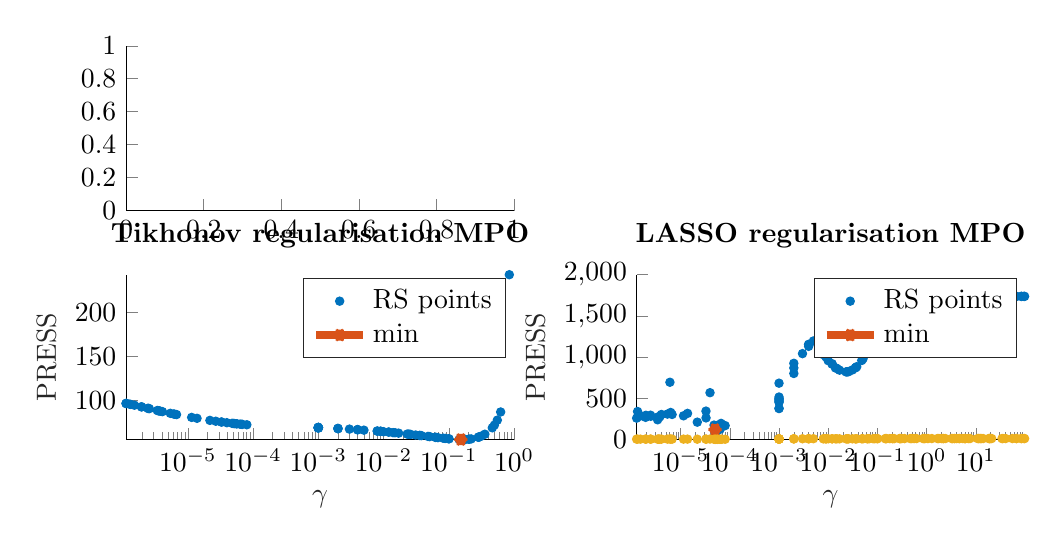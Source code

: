 % This file was created by matlab2tikz.
%
\definecolor{mycolor1}{rgb}{0.0,0.447,0.741}%
\definecolor{mycolor2}{rgb}{0.85,0.325,0.098}%
\definecolor{mycolor3}{rgb}{0.929,0.694,0.125}%
%
\begin{tikzpicture}

\begin{axis}[%
width=4.927cm,
height=2.093cm,
at={(0cm,2.907cm)},
scale only axis,
xmin=0,
xmax=1,
ymin=0,
ymax=1,
axis background/.style={fill=white},
axis x line*=bottom,
axis y line*=left,
legend style={legend cell align=left, align=left, draw=white!15!black}
]
\end{axis}

\begin{axis}[%
width=4.927cm,
height=2.093cm,
at={(0cm,0cm)},
scale only axis,
xmode=log,
xmin=1.132e-06,
xmax=1,
xminorticks=true,
xlabel style={font=\color{white!15!black}},
xlabel={$\gamma$},
ymin=55.775,
ymax=242.666,
ylabel style={font=\color{white!15!black}},
ylabel={PRESS},
axis background/.style={fill=white},
title style={font=\bfseries},
title={Tikhonov regularisation MPO},
axis x line*=bottom,
axis y line*=left,
legend style={legend cell align=left, align=left, draw=white!15!black}
]
\addplot[only marks, mark=*, mark options={}, mark size=1.5pt, color=mycolor1, fill=mycolor1] table[row sep=crcr]{%
x	y\\
1.383e-05	79.818\\
0.623	86.996\\
0.025	61.681\\
35.4	nan\\
34.045	nan\\
0.001	69.272\\
0.0	70.31\\
67.021	nan\\
55.241	nan\\
0.923	nan\\
0.036	60.379\\
1.279	nan\\
8.028e-05	72.506\\
2.406	nan\\
0.036	60.387\\
0.001	69.158\\
0.205	56.148\\
4.562	nan\\
0.048	59.297\\
0.003	67.572\\
3.303	nan\\
4.069	nan\\
0.001	69.222\\
6.284e-06	84.478\\
6.647e-05	73.047\\
0.008	65.236\\
0.5	72.109\\
0.285	58.392\\
0.009	65.171\\
0.014	63.559\\
0.063	58.219\\
0.357	61.779\\
0.01	64.622\\
2.472e-06	91.053\\
0.0	70.24\\
19.693	nan\\
0.001	69.481\\
5.179e-05	73.853\\
2.447e-06	91.131\\
0.024	61.838\\
98.078	nan\\
4.075e-06	87.401\\
6.847e-05	72.958\\
0.147	55.799\\
0.012	64.256\\
1.941e-06	92.852\\
3.543e-06	88.397\\
0.001	69.171\\
12.451	nan\\
0.004	66.871\\
6.101	nan\\
0.062	58.324\\
2.181e-05	77.472\\
0.088	57.004\\
4.712	nan\\
0.464	69.042\\
3.276e-05	75.62\\
0.002	68.405\\
0.082	57.255\\
0.002	68.216\\
0.008	65.472\\
6.712e-06	84.065\\
18.429	nan\\
0.038	60.206\\
1.963e-06	92.78\\
1.521e-06	94.666\\
1.064	nan\\
0.068	57.934\\
0.099	56.641\\
0.887	nan\\
0.026	61.605\\
3.957e-05	74.849\\
19.176	nan\\
6.315e-05	73.204\\
14.082	nan\\
95.468	nan\\
0.22	56.433\\
0.0	70.883\\
0.017	62.998\\
3.405e-06	88.685\\
66.481	nan\\
21.011	nan\\
5.987	nan\\
5.657e-05	73.558\\
0.292	58.674\\
0.001	69.107\\
3.271	nan\\
0.015	63.453\\
7.07	nan\\
0.312	59.531\\
0.179	55.837\\
0.004	66.898\\
0.554	77.751\\
1.766	nan\\
0.005	66.387\\
0.051	59.079\\
7.623	nan\\
6.05	nan\\
0.012	64.204\\
5.392e-06	85.489\\
2.015	nan\\
40.419	nan\\
1.136e-06	96.633\\
3.788e-06	87.907\\
0.023	61.939\\
0.153	55.775\\
0.009	65.017\\
18.941	nan\\
0.001	68.687\\
83.671	nan\\
4.78e-05	74.139\\
1.145e-05	80.869\\
1.132e-06	96.702\\
5.456	nan\\
10.874	nan\\
0.0	71.618\\
3.696	nan\\
3.625	nan\\
0.031	60.893\\
0.004	67.053\\
0.002	68.037\\
5.003e-05	73.975\\
85.321	nan\\
11.61	nan\\
11.375	nan\\
2.182	nan\\
0.284	58.343\\
0.0	69.615\\
3.284e-05	75.612\\
1.277e-06	95.865\\
1.334e-06	95.579\\
6.063e-06	84.72\\
0.846	242.666\\
0.009	65.087\\
0.0	70.871\\
3.616e-06	88.261\\
2.568e-06	90.761\\
0.001	69.269\\
1.137e-06	96.639\\
1.668	nan\\
2.167	nan\\
0.144	55.821\\
2.684e-05	76.501\\
5.555e-05	73.618\\
0.0	69.679\\
0.0	70.981\\
12.868	nan\\
0.101	56.565\\
0.001	69.489\\
0.202	56.11\\
};
\addlegendentry{RS points}

\addplot [color=mycolor2, line width=3.0pt, draw=none, mark=asterisk, mark options={solid, mycolor2}]
  table[row sep=crcr]{%
0.153	55.775\\
};
\addlegendentry{min}

\end{axis}

\begin{axis}[%
width=4.927cm,
height=2.093cm,
at={(6.484cm,0cm)},
scale only axis,
xmode=log,
xmin=1.277e-06,
xmax=98.078,
xminorticks=true,
xlabel style={font=\color{white!15!black}},
xlabel={$\gamma$},
ymin=0,
ymax=2000,
ylabel style={font=\color{white!15!black}},
ylabel={PRESS},
axis background/.style={fill=white},
title style={font=\bfseries},
title={LASSO regularisation MPO},
axis x line*=bottom,
axis y line*=left,
legend style={legend cell align=left, align=left, draw=white!15!black}
]
\addplot[only marks, mark=*, mark options={}, mark size=1.5pt, color=mycolor1, fill=mycolor1] table[row sep=crcr]{%
x	y\\
1.383e-05	317.282\\
0.623	1694.959\\
0.025	822.466\\
35.4	1737.059\\
34.045	1737.059\\
0.001	455.259\\
0.0	245.708\\
67.021	1737.059\\
55.241	1737.059\\
0.923	1718.866\\
0.036	872.224\\
1.279	1732.541\\
8.028e-05	168.785\\
2.406	1737.059\\
0.036	871.756\\
0.001	495.333\\
0.205	1526.719\\
4.562	1737.059\\
0.048	959.14\\
0.003	1042.305\\
3.303	1737.059\\
4.069	1737.059\\
0.001	475.171\\
6.284e-06	328.267\\
6.647e-05	195.575\\
0.008	1029.72\\
0.5	1675.986\\
0.285	1599.169\\
0.009	1021.494\\
0.014	869.099\\
0.063	1073.942\\
0.357	1635.966\\
0.01	956.736\\
2.472e-06	281.86\\
0.0	246.684\\
19.693	1737.059\\
0.001	378.556\\
5.179e-05	163.233\\
2.447e-06	294.984\\
0.024	821.098\\
98.078	1737.059\\
4.075e-06	303.788\\
6.847e-05	153.724\\
0.147	1428.086\\
0.012	919.962\\
1.941e-06	269.158\\
3.543e-06	276.318\\
0.001	490.283\\
12.451	1737.059\\
0.004	1155.09\\
6.101	1737.059\\
0.062	1061.883\\
2.181e-05	210.692\\
0.088	1223.938\\
4.712	1737.059\\
0.464	1668.526\\
3.276e-05	344.655\\
0.002	801.522\\
0.082	1191.291\\
0.002	868.898\\
0.008	1060.696\\
6.712e-06	304.122\\
18.429	1737.059\\
0.038	883.685\\
1.963e-06	293.871\\
1.521e-06	285.831\\
1.064	1725.328\\
0.068	1107.403\\
0.099	1273.114\\
0.887	1716.914\\
0.026	823.494\\
3.957e-05	568.381\\
19.176	1737.059\\
6.315e-05	122.641\\
14.082	1737.059\\
95.468	1737.059\\
0.22	1544.481\\
0.0	489.874\\
0.017	841.624\\
3.405e-06	239.589\\
66.481	1737.059\\
21.011	1737.059\\
5.987	1737.059\\
5.657e-05	122.518\\
0.292	1603.668\\
0.001	515.556\\
3.271	1737.059\\
0.015	863.128\\
7.07	1737.059\\
0.312	1615.164\\
0.179	1489.542\\
0.004	1151.704\\
0.554	1685.54\\
1.766	1737.059\\
0.005	1195.98\\
0.051	980.564\\
7.623	1737.059\\
6.05	1737.059\\
0.012	915.22\\
5.392e-06	308.76\\
2.015	1737.059\\
40.419	1737.059\\
1.136e-06	nan\\
3.788e-06	278.303\\
0.023	820.753\\
0.153	1441.292\\
0.009	1002.272\\
18.941	1737.059\\
0.001	683.733\\
83.671	1737.059\\
4.78e-05	174.866\\
1.145e-05	287.733\\
1.132e-06	nan\\
5.456	1737.059\\
10.874	1737.059\\
0.0	179.661\\
3.696	1737.059\\
3.625	1737.059\\
0.031	844.619\\
0.004	1130.686\\
0.002	924.871\\
5.003e-05	120.881\\
85.321	1737.059\\
11.61	1737.059\\
11.375	1737.059\\
2.182	1737.059\\
0.284	1598.327\\
0.0	337.233\\
3.284e-05	262.316\\
1.277e-06	259.446\\
1.334e-06	340.057\\
6.063e-06	694.914\\
0.846	1714.417\\
0.009	1010.979\\
0.0	166.506\\
3.616e-06	266.471\\
2.568e-06	nan\\
0.001	456.136\\
1.137e-06	nan\\
1.668	1737.059\\
2.167	1737.059\\
0.144	1419.594\\
2.684e-05	nan\\
5.555e-05	171.048\\
0.0	319.764\\
0.0	169.451\\
12.868	1737.059\\
0.101	1283.873\\
0.001	376.082\\
0.202	1523.676\\
};
\addlegendentry{RS points}

\addplot [color=mycolor2, line width=3.0pt, draw=none, mark=asterisk, mark options={solid, mycolor2}]
  table[row sep=crcr]{%
5.003e-05	120.881\\
};
\addlegendentry{min}

\addplot[only marks, mark=*, mark options={}, mark size=1.5pt, color=mycolor3, fill=mycolor3] table[row sep=crcr]{%
x	y\\
1.383e-05	4.81\\
0.623	11.645\\
0.025	8.112\\
35.4	11.788\\
34.045	11.788\\
0.001	6.03\\
0.0	4.373\\
67.021	11.788\\
55.241	11.788\\
0.923	11.726\\
0.036	8.353\\
1.279	11.773\\
8.028e-05	3.441\\
2.406	11.788\\
0.036	8.351\\
0.001	6.292\\
0.205	11.052\\
4.562	11.788\\
0.048	8.76\\
0.003	9.131\\
3.303	11.788\\
4.069	11.788\\
0.001	6.162\\
6.284e-06	5.001\\
6.647e-05	3.585\\
0.008	9.076\\
0.5	11.579\\
0.285	11.311\\
0.009	9.04\\
0.014	8.338\\
0.063	9.269\\
0.357	11.44\\
0.01	8.749\\
2.472e-06	4.544\\
0.0	4.379\\
19.693	11.788\\
0.001	5.485\\
5.179e-05	3.082\\
2.447e-06	4.645\\
0.024	8.105\\
98.078	11.788\\
4.075e-06	4.705\\
6.847e-05	3.198\\
0.147	10.689\\
0.012	8.579\\
1.941e-06	4.427\\
3.543e-06	4.498\\
0.001	6.26\\
12.451	11.788\\
0.004	9.612\\
6.101	11.788\\
0.062	9.217\\
2.181e-05	3.842\\
0.088	9.895\\
4.712	11.788\\
0.464	11.553\\
3.276e-05	4.81\\
0.002	8.007\\
0.082	9.762\\
0.002	8.337\\
0.008	9.211\\
6.712e-06	4.625\\
18.429	11.788\\
0.038	8.408\\
1.963e-06	4.592\\
1.521e-06	4.492\\
1.064	11.748\\
0.068	9.412\\
0.099	10.092\\
0.887	11.72\\
0.026	8.117\\
3.957e-05	5.681\\
19.176	11.788\\
6.315e-05	2.978\\
14.082	11.788\\
95.468	11.788\\
0.22	11.116\\
0.0	5.047\\
0.017	8.205\\
3.405e-06	4.202\\
66.481	11.788\\
21.011	11.788\\
5.987	11.788\\
5.657e-05	2.87\\
0.292	11.327\\
0.001	6.42\\
3.271	11.788\\
0.015	8.31\\
7.07	11.788\\
0.312	11.367\\
0.179	10.916\\
0.004	9.598\\
0.554	11.612\\
1.766	11.788\\
0.005	9.781\\
0.051	8.857\\
7.623	11.788\\
6.05	11.788\\
0.012	8.557\\
5.392e-06	4.685\\
2.015	11.788\\
40.419	11.788\\
1.136e-06	nan\\
3.788e-06	4.508\\
0.023	8.103\\
0.153	10.738\\
0.009	8.954\\
18.941	11.788\\
0.001	7.395\\
83.671	11.788\\
4.78e-05	3.238\\
1.145e-05	4.665\\
1.132e-06	nan\\
5.456	11.788\\
10.874	11.788\\
0.0	3.693\\
3.696	11.788\\
3.625	11.788\\
0.031	8.22\\
0.004	9.51\\
0.002	8.602\\
5.003e-05	2.82\\
85.321	11.788\\
11.61	11.788\\
11.375	11.788\\
2.182	11.788\\
0.284	11.308\\
0.0	5.162\\
3.284e-05	4.287\\
1.277e-06	4.304\\
1.334e-06	4.797\\
6.063e-06	6.285\\
0.846	11.711\\
0.009	8.993\\
0.0	3.524\\
3.616e-06	4.45\\
2.568e-06	nan\\
0.001	6.036\\
1.137e-06	nan\\
1.668	11.788\\
2.167	11.788\\
0.144	10.657\\
2.684e-05	nan\\
5.555e-05	3.094\\
0.0	5.018\\
0.0	3.563\\
12.868	11.788\\
0.101	10.135\\
0.001	5.466\\
0.202	11.041\\
};
\end{axis}
\end{tikzpicture}%